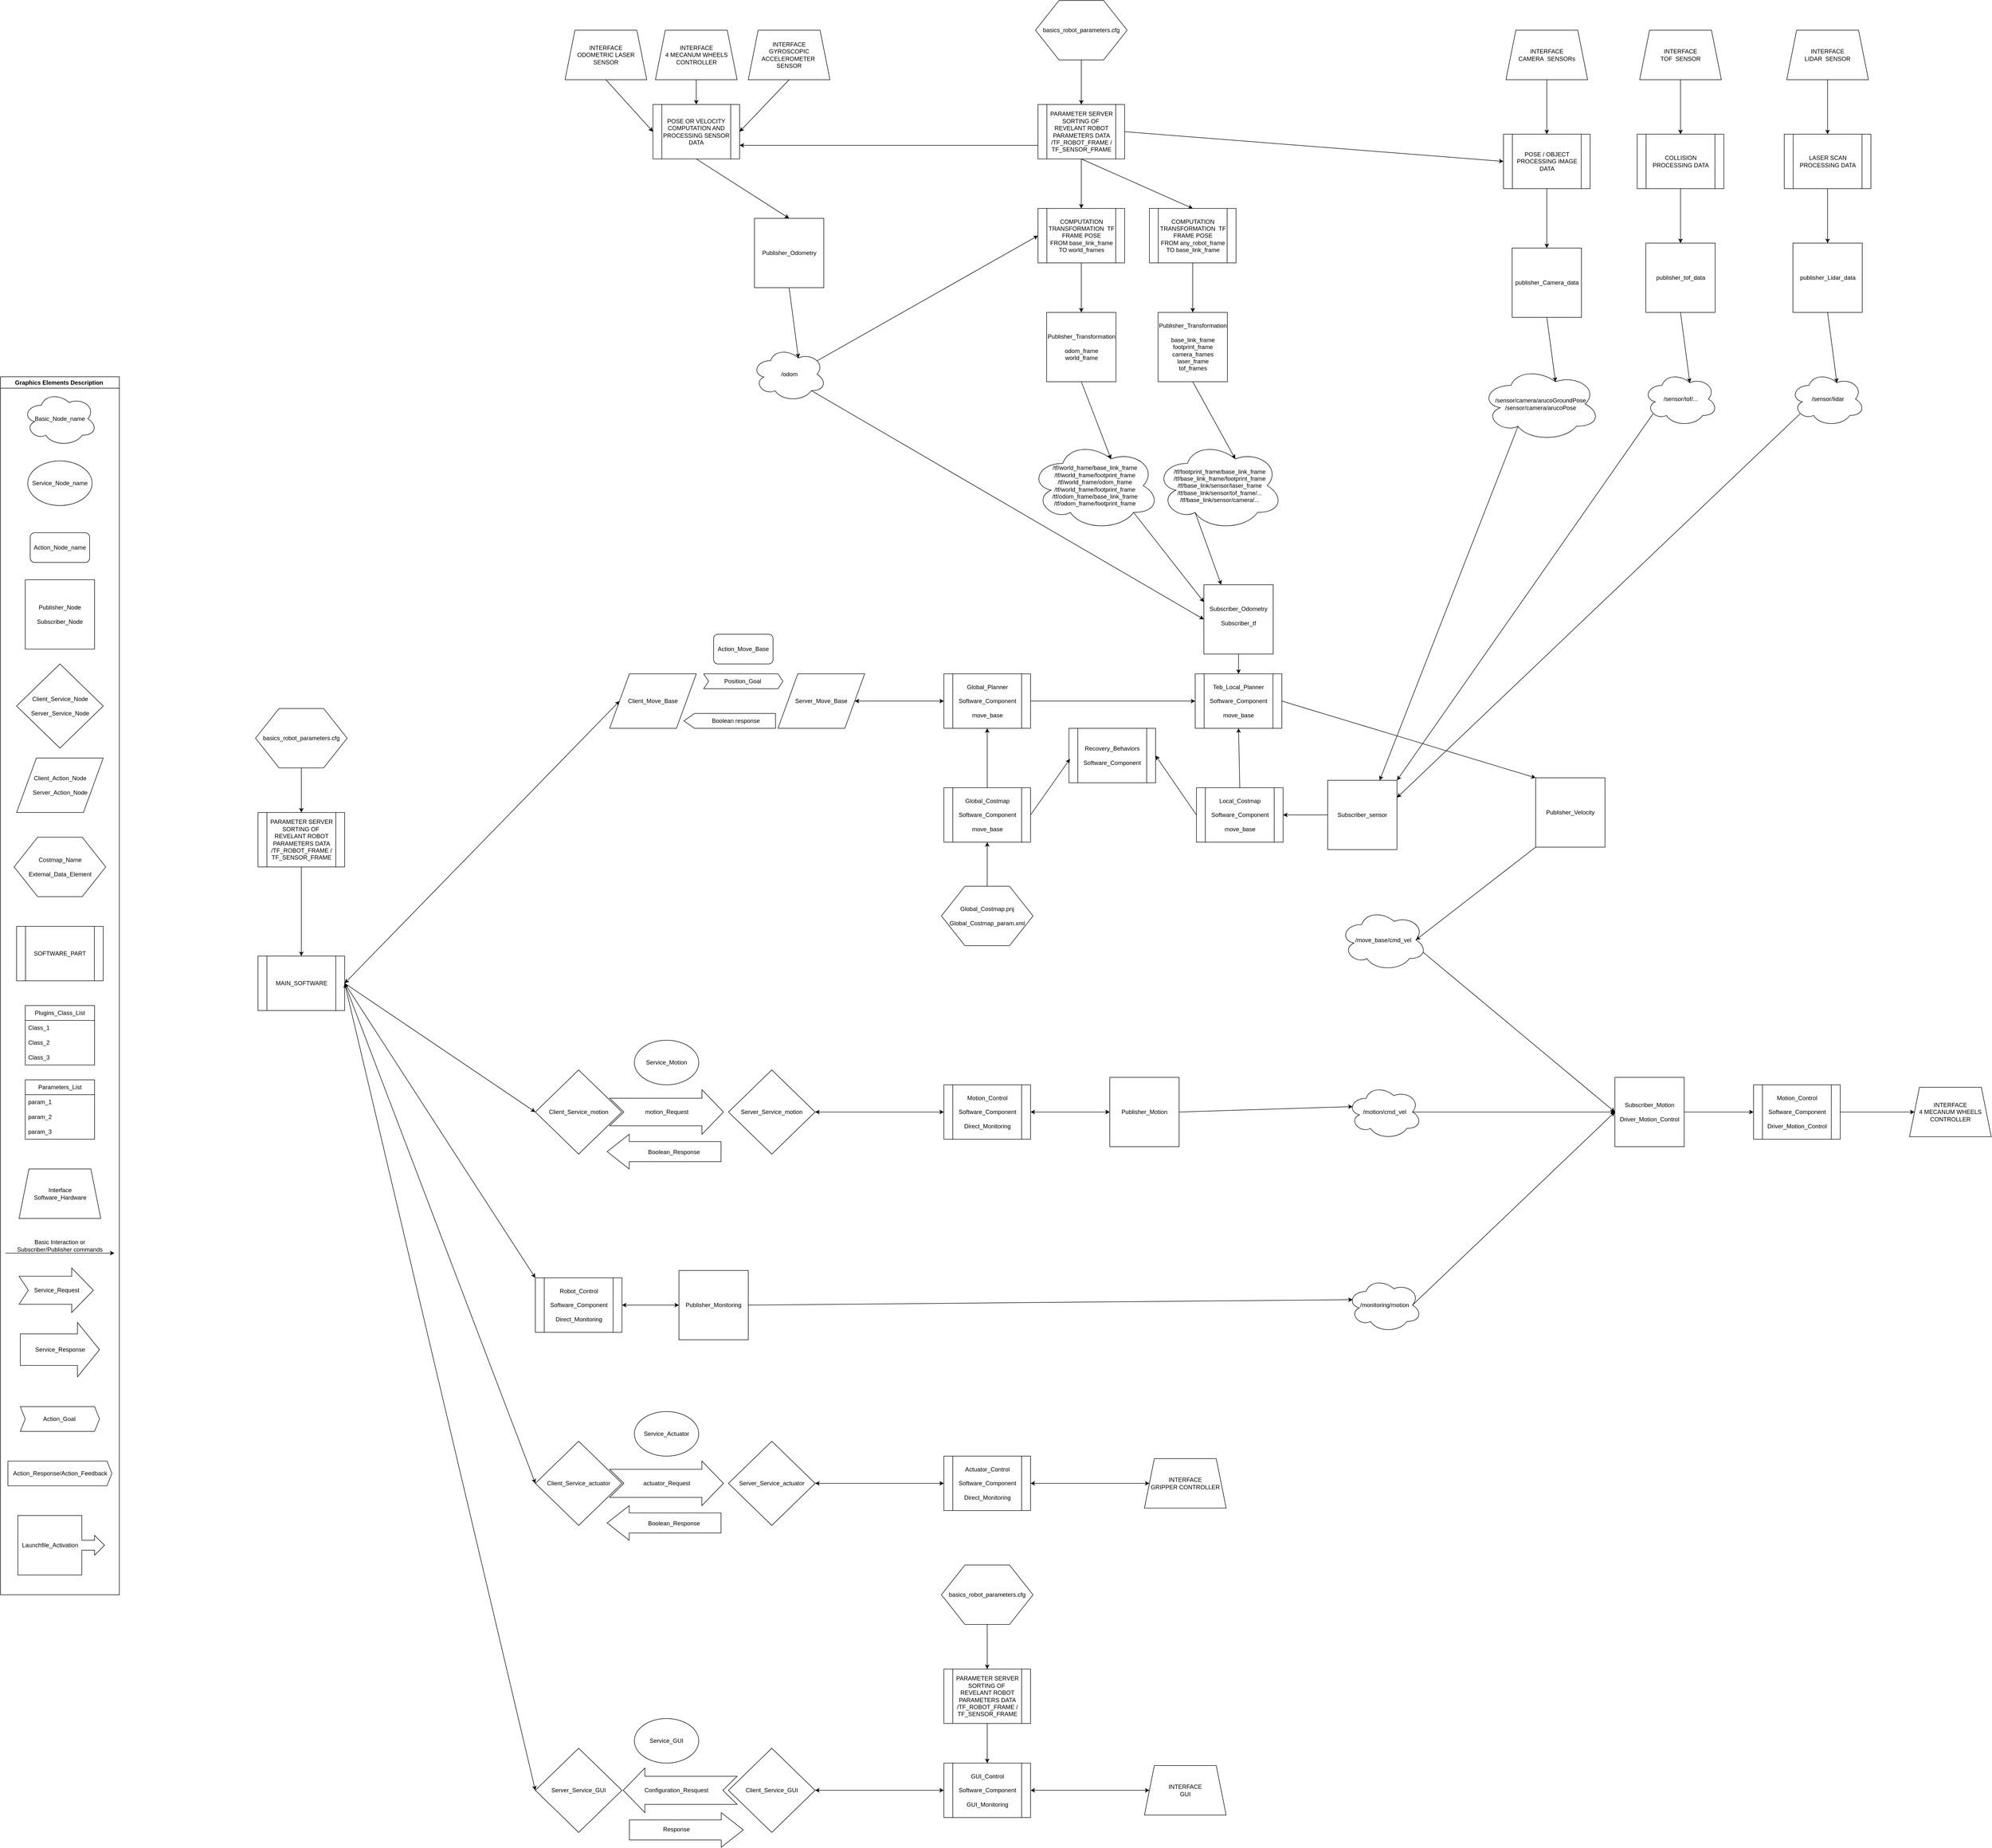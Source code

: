 <mxfile version="25.0.1">
  <diagram name="Page-1" id="0Wn39K2W7D7hkB4LfAyV">
    <mxGraphModel dx="-1490" dy="2539" grid="1" gridSize="10" guides="1" tooltips="1" connect="1" arrows="1" fold="1" page="1" pageScale="1" pageWidth="827" pageHeight="1169" math="0" shadow="0">
      <root>
        <mxCell id="0" />
        <mxCell id="1" parent="0" />
        <mxCell id="cg-evPHRQqjPG4EOtniu-260" value="Graphics Elements Description&amp;nbsp;" style="swimlane;whiteSpace=wrap;html=1;" vertex="1" parent="1">
          <mxGeometry x="4250" y="140" width="240" height="2460" as="geometry" />
        </mxCell>
        <mxCell id="cg-evPHRQqjPG4EOtniu-261" value="Basic_Node_name" style="ellipse;shape=cloud;whiteSpace=wrap;html=1;" vertex="1" parent="cg-evPHRQqjPG4EOtniu-260">
          <mxGeometry x="45" y="30" width="150" height="110" as="geometry" />
        </mxCell>
        <mxCell id="cg-evPHRQqjPG4EOtniu-262" value="Service_Node_name" style="ellipse;whiteSpace=wrap;html=1;" vertex="1" parent="cg-evPHRQqjPG4EOtniu-260">
          <mxGeometry x="55" y="170" width="130" height="90" as="geometry" />
        </mxCell>
        <mxCell id="cg-evPHRQqjPG4EOtniu-263" value="Action_Node_name" style="rounded=1;whiteSpace=wrap;html=1;" vertex="1" parent="cg-evPHRQqjPG4EOtniu-260">
          <mxGeometry x="60" y="315" width="120" height="60" as="geometry" />
        </mxCell>
        <mxCell id="cg-evPHRQqjPG4EOtniu-264" value="Client_Service_Node&lt;br&gt;&lt;br&gt;Server_Service_Node" style="rhombus;whiteSpace=wrap;html=1;" vertex="1" parent="cg-evPHRQqjPG4EOtniu-260">
          <mxGeometry x="32.5" y="580" width="175" height="170" as="geometry" />
        </mxCell>
        <mxCell id="cg-evPHRQqjPG4EOtniu-265" value="Client_Action_Node&lt;br&gt;&lt;br&gt;Server_Action_Node" style="shape=parallelogram;perimeter=parallelogramPerimeter;whiteSpace=wrap;html=1;fixedSize=1;size=40;" vertex="1" parent="cg-evPHRQqjPG4EOtniu-260">
          <mxGeometry x="32.5" y="770" width="175" height="110" as="geometry" />
        </mxCell>
        <mxCell id="cg-evPHRQqjPG4EOtniu-266" value="Costmap_Name&lt;br&gt;&lt;br&gt;External_Data_Element" style="shape=hexagon;perimeter=hexagonPerimeter2;whiteSpace=wrap;html=1;fixedSize=1;size=47.5;" vertex="1" parent="cg-evPHRQqjPG4EOtniu-260">
          <mxGeometry x="27.5" y="930" width="185" height="120" as="geometry" />
        </mxCell>
        <mxCell id="cg-evPHRQqjPG4EOtniu-267" value="Plugins_Class_List" style="swimlane;fontStyle=0;childLayout=stackLayout;horizontal=1;startSize=30;horizontalStack=0;resizeParent=1;resizeParentMax=0;resizeLast=0;collapsible=1;marginBottom=0;whiteSpace=wrap;html=1;" vertex="1" parent="cg-evPHRQqjPG4EOtniu-260">
          <mxGeometry x="50" y="1270" width="140" height="120" as="geometry">
            <mxRectangle x="50" y="1270" width="140" height="30" as="alternateBounds" />
          </mxGeometry>
        </mxCell>
        <mxCell id="cg-evPHRQqjPG4EOtniu-268" value="Class_1" style="text;strokeColor=none;fillColor=none;align=left;verticalAlign=middle;spacingLeft=4;spacingRight=4;overflow=hidden;points=[[0,0.5],[1,0.5]];portConstraint=eastwest;rotatable=0;whiteSpace=wrap;html=1;" vertex="1" parent="cg-evPHRQqjPG4EOtniu-267">
          <mxGeometry y="30" width="140" height="30" as="geometry" />
        </mxCell>
        <mxCell id="cg-evPHRQqjPG4EOtniu-269" value="Class_2" style="text;strokeColor=none;fillColor=none;align=left;verticalAlign=middle;spacingLeft=4;spacingRight=4;overflow=hidden;points=[[0,0.5],[1,0.5]];portConstraint=eastwest;rotatable=0;whiteSpace=wrap;html=1;" vertex="1" parent="cg-evPHRQqjPG4EOtniu-267">
          <mxGeometry y="60" width="140" height="30" as="geometry" />
        </mxCell>
        <mxCell id="cg-evPHRQqjPG4EOtniu-270" value="Class_3" style="text;strokeColor=none;fillColor=none;align=left;verticalAlign=middle;spacingLeft=4;spacingRight=4;overflow=hidden;points=[[0,0.5],[1,0.5]];portConstraint=eastwest;rotatable=0;whiteSpace=wrap;html=1;" vertex="1" parent="cg-evPHRQqjPG4EOtniu-267">
          <mxGeometry y="90" width="140" height="30" as="geometry" />
        </mxCell>
        <mxCell id="cg-evPHRQqjPG4EOtniu-271" value="Parameters_List" style="swimlane;fontStyle=0;childLayout=stackLayout;horizontal=1;startSize=30;horizontalStack=0;resizeParent=1;resizeParentMax=0;resizeLast=0;collapsible=1;marginBottom=0;whiteSpace=wrap;html=1;" vertex="1" parent="cg-evPHRQqjPG4EOtniu-260">
          <mxGeometry x="50" y="1420" width="140" height="120" as="geometry" />
        </mxCell>
        <mxCell id="cg-evPHRQqjPG4EOtniu-272" value="param_1" style="text;strokeColor=none;fillColor=none;align=left;verticalAlign=middle;spacingLeft=4;spacingRight=4;overflow=hidden;points=[[0,0.5],[1,0.5]];portConstraint=eastwest;rotatable=0;whiteSpace=wrap;html=1;" vertex="1" parent="cg-evPHRQqjPG4EOtniu-271">
          <mxGeometry y="30" width="140" height="30" as="geometry" />
        </mxCell>
        <mxCell id="cg-evPHRQqjPG4EOtniu-273" value="param_2" style="text;strokeColor=none;fillColor=none;align=left;verticalAlign=middle;spacingLeft=4;spacingRight=4;overflow=hidden;points=[[0,0.5],[1,0.5]];portConstraint=eastwest;rotatable=0;whiteSpace=wrap;html=1;" vertex="1" parent="cg-evPHRQqjPG4EOtniu-271">
          <mxGeometry y="60" width="140" height="30" as="geometry" />
        </mxCell>
        <mxCell id="cg-evPHRQqjPG4EOtniu-274" value="param_3" style="text;strokeColor=none;fillColor=none;align=left;verticalAlign=middle;spacingLeft=4;spacingRight=4;overflow=hidden;points=[[0,0.5],[1,0.5]];portConstraint=eastwest;rotatable=0;whiteSpace=wrap;html=1;" vertex="1" parent="cg-evPHRQqjPG4EOtniu-271">
          <mxGeometry y="90" width="140" height="30" as="geometry" />
        </mxCell>
        <mxCell id="cg-evPHRQqjPG4EOtniu-275" value="Interface&lt;br&gt;Software_Hardware" style="shape=trapezoid;perimeter=trapezoidPerimeter;whiteSpace=wrap;html=1;fixedSize=1;" vertex="1" parent="cg-evPHRQqjPG4EOtniu-260">
          <mxGeometry x="37.5" y="1600" width="165" height="100" as="geometry" />
        </mxCell>
        <mxCell id="cg-evPHRQqjPG4EOtniu-276" value="Publisher_Node&lt;br&gt;&lt;br&gt;Subscriber_Node" style="whiteSpace=wrap;html=1;aspect=fixed;" vertex="1" parent="cg-evPHRQqjPG4EOtniu-260">
          <mxGeometry x="50" y="410" width="140" height="140" as="geometry" />
        </mxCell>
        <mxCell id="cg-evPHRQqjPG4EOtniu-277" value="SOFTWARE_PART" style="shape=process;whiteSpace=wrap;html=1;backgroundOutline=1;size=0.1;" vertex="1" parent="cg-evPHRQqjPG4EOtniu-260">
          <mxGeometry x="32.5" y="1110" width="175" height="110" as="geometry" />
        </mxCell>
        <mxCell id="cg-evPHRQqjPG4EOtniu-278" value="Action_Goal&amp;nbsp;" style="html=1;shadow=0;dashed=0;align=center;verticalAlign=middle;shape=mxgraph.arrows2.arrow;dy=0;dx=10;notch=10;" vertex="1" parent="cg-evPHRQqjPG4EOtniu-260">
          <mxGeometry x="40" y="2080" width="160" height="50" as="geometry" />
        </mxCell>
        <mxCell id="cg-evPHRQqjPG4EOtniu-279" value="" style="endArrow=classic;html=1;rounded=0;" edge="1" parent="cg-evPHRQqjPG4EOtniu-260">
          <mxGeometry width="50" height="50" relative="1" as="geometry">
            <mxPoint x="10" y="1770" as="sourcePoint" />
            <mxPoint x="230" y="1770" as="targetPoint" />
          </mxGeometry>
        </mxCell>
        <mxCell id="cg-evPHRQqjPG4EOtniu-280" value="Basic Interaction or&lt;br&gt;Subscriber/Publisher commands" style="text;html=1;align=center;verticalAlign=middle;whiteSpace=wrap;rounded=0;" vertex="1" parent="cg-evPHRQqjPG4EOtniu-260">
          <mxGeometry x="20" y="1740" width="200" height="30" as="geometry" />
        </mxCell>
        <mxCell id="cg-evPHRQqjPG4EOtniu-281" value="Service_Request" style="html=1;shadow=0;dashed=0;align=center;verticalAlign=middle;shape=mxgraph.arrows2.arrow;dy=0.37;dx=43.7;notch=18.7;" vertex="1" parent="cg-evPHRQqjPG4EOtniu-260">
          <mxGeometry x="37.5" y="1800" width="150" height="90" as="geometry" />
        </mxCell>
        <mxCell id="cg-evPHRQqjPG4EOtniu-282" value="Service_Response" style="html=1;shadow=0;dashed=0;align=center;verticalAlign=middle;shape=mxgraph.arrows2.arrow;dy=0.42;dx=44.6;notch=0;" vertex="1" parent="cg-evPHRQqjPG4EOtniu-260">
          <mxGeometry x="40" y="1910" width="160" height="110" as="geometry" />
        </mxCell>
        <mxCell id="cg-evPHRQqjPG4EOtniu-283" value="Action_Response/Action_Feedback" style="html=1;shadow=0;dashed=0;align=center;verticalAlign=middle;shape=mxgraph.arrows2.arrow;dy=0;dx=10;notch=0;" vertex="1" parent="cg-evPHRQqjPG4EOtniu-260">
          <mxGeometry x="15" y="2190" width="210" height="50" as="geometry" />
        </mxCell>
        <mxCell id="cg-evPHRQqjPG4EOtniu-284" value="Launchfile_Activation&amp;nbsp; &amp;nbsp; &amp;nbsp; &amp;nbsp; &amp;nbsp; &amp;nbsp; &amp;nbsp;&amp;nbsp;" style="html=1;shadow=0;dashed=0;align=center;verticalAlign=middle;shape=mxgraph.arrows2.calloutArrow;dy=10;dx=20;notch=129.2;arrowHead=10;" vertex="1" parent="cg-evPHRQqjPG4EOtniu-260">
          <mxGeometry x="35" y="2300" width="175" height="120" as="geometry" />
        </mxCell>
        <mxCell id="cg-evPHRQqjPG4EOtniu-285" value="/sensor/camera/arucoGroundPose&lt;br&gt;/sensor/camera/arucoPose" style="ellipse;shape=cloud;whiteSpace=wrap;html=1;" vertex="1" parent="1">
          <mxGeometry x="7240" y="120" width="240" height="150" as="geometry" />
        </mxCell>
        <mxCell id="cg-evPHRQqjPG4EOtniu-286" value="INTERFACE&lt;br&gt;4 MECANUM WHEELS CONTROLLER" style="shape=trapezoid;perimeter=trapezoidPerimeter;whiteSpace=wrap;html=1;fixedSize=1;" vertex="1" parent="1">
          <mxGeometry x="5572.5" y="-560" width="165" height="100" as="geometry" />
        </mxCell>
        <mxCell id="cg-evPHRQqjPG4EOtniu-287" value="POSE OR VELOCITY COMPUTATION AND PROCESSING SENSOR DATA" style="shape=process;whiteSpace=wrap;html=1;backgroundOutline=1;size=0.1;" vertex="1" parent="1">
          <mxGeometry x="5567.5" y="-410" width="175" height="110" as="geometry" />
        </mxCell>
        <mxCell id="cg-evPHRQqjPG4EOtniu-288" value="publisher_Camera_data" style="whiteSpace=wrap;html=1;aspect=fixed;" vertex="1" parent="1">
          <mxGeometry x="7302.5" y="-120" width="140" height="140" as="geometry" />
        </mxCell>
        <mxCell id="cg-evPHRQqjPG4EOtniu-289" value="INTERFACE&lt;br&gt;ODOMETRIC LASER SENSOR" style="shape=trapezoid;perimeter=trapezoidPerimeter;whiteSpace=wrap;html=1;fixedSize=1;" vertex="1" parent="1">
          <mxGeometry x="5390" y="-560" width="165" height="100" as="geometry" />
        </mxCell>
        <mxCell id="cg-evPHRQqjPG4EOtniu-290" value="INTERFACE&lt;br&gt;GYROSCOPIC ACCELEROMETER&amp;nbsp; SENSOR" style="shape=trapezoid;perimeter=trapezoidPerimeter;whiteSpace=wrap;html=1;fixedSize=1;" vertex="1" parent="1">
          <mxGeometry x="5760" y="-560" width="165" height="100" as="geometry" />
        </mxCell>
        <mxCell id="cg-evPHRQqjPG4EOtniu-291" value="" style="endArrow=classic;html=1;rounded=0;entryX=0;entryY=0.5;entryDx=0;entryDy=0;exitX=0.5;exitY=1;exitDx=0;exitDy=0;" edge="1" parent="1" source="cg-evPHRQqjPG4EOtniu-289" target="cg-evPHRQqjPG4EOtniu-287">
          <mxGeometry width="50" height="50" relative="1" as="geometry">
            <mxPoint x="5430" y="-300" as="sourcePoint" />
            <mxPoint x="5480" y="-350" as="targetPoint" />
          </mxGeometry>
        </mxCell>
        <mxCell id="cg-evPHRQqjPG4EOtniu-292" value="" style="endArrow=classic;html=1;rounded=0;exitX=0.5;exitY=1;exitDx=0;exitDy=0;entryX=1;entryY=0.5;entryDx=0;entryDy=0;" edge="1" parent="1" source="cg-evPHRQqjPG4EOtniu-290" target="cg-evPHRQqjPG4EOtniu-287">
          <mxGeometry width="50" height="50" relative="1" as="geometry">
            <mxPoint x="5430" y="-300" as="sourcePoint" />
            <mxPoint x="5480" y="-350" as="targetPoint" />
          </mxGeometry>
        </mxCell>
        <mxCell id="cg-evPHRQqjPG4EOtniu-293" value="" style="endArrow=classic;html=1;rounded=0;entryX=0.5;entryY=0;entryDx=0;entryDy=0;exitX=0.5;exitY=1;exitDx=0;exitDy=0;" edge="1" parent="1" source="cg-evPHRQqjPG4EOtniu-286" target="cg-evPHRQqjPG4EOtniu-287">
          <mxGeometry width="50" height="50" relative="1" as="geometry">
            <mxPoint x="5430" y="-300" as="sourcePoint" />
            <mxPoint x="5480" y="-350" as="targetPoint" />
          </mxGeometry>
        </mxCell>
        <mxCell id="cg-evPHRQqjPG4EOtniu-294" value="Publisher_Odometry" style="whiteSpace=wrap;html=1;aspect=fixed;" vertex="1" parent="1">
          <mxGeometry x="5772.5" y="-180" width="140" height="140" as="geometry" />
        </mxCell>
        <mxCell id="cg-evPHRQqjPG4EOtniu-295" value="/odom" style="ellipse;shape=cloud;whiteSpace=wrap;html=1;" vertex="1" parent="1">
          <mxGeometry x="5767.5" y="80" width="150" height="110" as="geometry" />
        </mxCell>
        <mxCell id="cg-evPHRQqjPG4EOtniu-296" value="" style="endArrow=classic;html=1;rounded=0;entryX=0.5;entryY=0;entryDx=0;entryDy=0;exitX=0.5;exitY=1;exitDx=0;exitDy=0;" edge="1" parent="1" source="cg-evPHRQqjPG4EOtniu-287" target="cg-evPHRQqjPG4EOtniu-294">
          <mxGeometry width="50" height="50" relative="1" as="geometry">
            <mxPoint x="5750" y="-190" as="sourcePoint" />
            <mxPoint x="5800" y="-240" as="targetPoint" />
          </mxGeometry>
        </mxCell>
        <mxCell id="cg-evPHRQqjPG4EOtniu-297" value="" style="endArrow=classic;html=1;rounded=0;entryX=0.625;entryY=0.2;entryDx=0;entryDy=0;entryPerimeter=0;exitX=0.5;exitY=1;exitDx=0;exitDy=0;" edge="1" parent="1" source="cg-evPHRQqjPG4EOtniu-294" target="cg-evPHRQqjPG4EOtniu-295">
          <mxGeometry width="50" height="50" relative="1" as="geometry">
            <mxPoint x="5720" y="-30" as="sourcePoint" />
            <mxPoint x="5770" y="-80" as="targetPoint" />
          </mxGeometry>
        </mxCell>
        <mxCell id="cg-evPHRQqjPG4EOtniu-298" value="" style="endArrow=classic;html=1;rounded=0;entryX=0.625;entryY=0.2;entryDx=0;entryDy=0;entryPerimeter=0;exitX=0.5;exitY=1;exitDx=0;exitDy=0;" edge="1" parent="1" source="cg-evPHRQqjPG4EOtniu-288" target="cg-evPHRQqjPG4EOtniu-285">
          <mxGeometry width="50" height="50" relative="1" as="geometry">
            <mxPoint x="7620" y="30" as="sourcePoint" />
            <mxPoint x="7670" y="-20" as="targetPoint" />
          </mxGeometry>
        </mxCell>
        <mxCell id="cg-evPHRQqjPG4EOtniu-299" value="Publisher_Transformation &lt;br&gt;&lt;br&gt;odom_frame&lt;br&gt;world_frame" style="whiteSpace=wrap;html=1;aspect=fixed;" vertex="1" parent="1">
          <mxGeometry x="6362.5" y="10" width="140" height="140" as="geometry" />
        </mxCell>
        <mxCell id="cg-evPHRQqjPG4EOtniu-300" value="" style="endArrow=classic;html=1;rounded=0;entryX=0.625;entryY=0.2;entryDx=0;entryDy=0;entryPerimeter=0;exitX=0.5;exitY=1;exitDx=0;exitDy=0;" edge="1" parent="1" source="cg-evPHRQqjPG4EOtniu-299" target="cg-evPHRQqjPG4EOtniu-301">
          <mxGeometry width="50" height="50" relative="1" as="geometry">
            <mxPoint x="6310" y="160" as="sourcePoint" />
            <mxPoint x="6360" y="110" as="targetPoint" />
          </mxGeometry>
        </mxCell>
        <mxCell id="cg-evPHRQqjPG4EOtniu-301" value="/tf/world_frame/base_link_frame&lt;br&gt;/tf/world_frame/footprint_frame&lt;div&gt;/tf/world_frame/odom_frame&lt;br&gt;/tf/world_frame/footprint_frame&lt;br&gt;/tf/odom_frame/base_link_frame&lt;br&gt;/tf/odom_frame/footprint_frame&lt;/div&gt;" style="ellipse;shape=cloud;whiteSpace=wrap;html=1;" vertex="1" parent="1">
          <mxGeometry x="6330" y="270" width="260" height="180" as="geometry" />
        </mxCell>
        <mxCell id="cg-evPHRQqjPG4EOtniu-302" value="basics_robot_parameters.cfg" style="shape=hexagon;perimeter=hexagonPerimeter2;whiteSpace=wrap;html=1;fixedSize=1;size=47.5;" vertex="1" parent="1">
          <mxGeometry x="6340" y="-620" width="185" height="120" as="geometry" />
        </mxCell>
        <mxCell id="cg-evPHRQqjPG4EOtniu-303" value="PARAMETER SERVER&lt;br&gt;SORTING OF&amp;nbsp; REVELANT ROBOT PARAMETERS DATA /TF_ROBOT_FRAME / TF_SENSOR_FRAME" style="shape=process;whiteSpace=wrap;html=1;backgroundOutline=1;size=0.1;" vertex="1" parent="1">
          <mxGeometry x="6345" y="-410" width="175" height="110" as="geometry" />
        </mxCell>
        <mxCell id="cg-evPHRQqjPG4EOtniu-304" value="" style="endArrow=classic;html=1;rounded=0;entryX=0.5;entryY=0;entryDx=0;entryDy=0;exitX=0.5;exitY=1;exitDx=0;exitDy=0;" edge="1" parent="1" source="cg-evPHRQqjPG4EOtniu-302" target="cg-evPHRQqjPG4EOtniu-303">
          <mxGeometry width="50" height="50" relative="1" as="geometry">
            <mxPoint x="6330" y="-390" as="sourcePoint" />
            <mxPoint x="6380" y="-440" as="targetPoint" />
          </mxGeometry>
        </mxCell>
        <mxCell id="cg-evPHRQqjPG4EOtniu-305" value="" style="endArrow=classic;html=1;rounded=0;entryX=1;entryY=0.75;entryDx=0;entryDy=0;exitX=0;exitY=0.75;exitDx=0;exitDy=0;" edge="1" parent="1" source="cg-evPHRQqjPG4EOtniu-303" target="cg-evPHRQqjPG4EOtniu-287">
          <mxGeometry width="50" height="50" relative="1" as="geometry">
            <mxPoint x="5970" y="-260" as="sourcePoint" />
            <mxPoint x="6020" y="-310" as="targetPoint" />
          </mxGeometry>
        </mxCell>
        <mxCell id="cg-evPHRQqjPG4EOtniu-306" value="COMPUTATION TRANSFORMATION&amp;nbsp; TF FRAME POSE&lt;br&gt;FROM base_link_frame TO world_frames" style="shape=process;whiteSpace=wrap;html=1;backgroundOutline=1;size=0.1;" vertex="1" parent="1">
          <mxGeometry x="6345" y="-200" width="175" height="110" as="geometry" />
        </mxCell>
        <mxCell id="cg-evPHRQqjPG4EOtniu-307" value="" style="endArrow=classic;html=1;rounded=0;entryX=0.5;entryY=0;entryDx=0;entryDy=0;exitX=0.5;exitY=1;exitDx=0;exitDy=0;" edge="1" parent="1" source="cg-evPHRQqjPG4EOtniu-303" target="cg-evPHRQqjPG4EOtniu-306">
          <mxGeometry width="50" height="50" relative="1" as="geometry">
            <mxPoint x="6260" y="-20" as="sourcePoint" />
            <mxPoint x="6310" y="-70" as="targetPoint" />
          </mxGeometry>
        </mxCell>
        <mxCell id="cg-evPHRQqjPG4EOtniu-308" value="" style="endArrow=classic;html=1;rounded=0;entryX=0.5;entryY=0;entryDx=0;entryDy=0;exitX=0.5;exitY=1;exitDx=0;exitDy=0;" edge="1" parent="1" source="cg-evPHRQqjPG4EOtniu-306" target="cg-evPHRQqjPG4EOtniu-299">
          <mxGeometry width="50" height="50" relative="1" as="geometry">
            <mxPoint x="6360" y="20" as="sourcePoint" />
            <mxPoint x="6410" y="-30" as="targetPoint" />
          </mxGeometry>
        </mxCell>
        <mxCell id="cg-evPHRQqjPG4EOtniu-309" value="Publisher_Transformation &lt;br&gt;&lt;br&gt;base_link_frame&lt;br&gt;footprint_frame&lt;br&gt;camera_frames&lt;br&gt;laser_frame&lt;br&gt;tof_frames" style="whiteSpace=wrap;html=1;aspect=fixed;" vertex="1" parent="1">
          <mxGeometry x="6587.5" y="10" width="140" height="140" as="geometry" />
        </mxCell>
        <mxCell id="cg-evPHRQqjPG4EOtniu-310" value="" style="endArrow=classic;html=1;rounded=0;entryX=0.625;entryY=0.2;entryDx=0;entryDy=0;entryPerimeter=0;exitX=0.5;exitY=1;exitDx=0;exitDy=0;" edge="1" parent="1" source="cg-evPHRQqjPG4EOtniu-309" target="cg-evPHRQqjPG4EOtniu-311">
          <mxGeometry width="50" height="50" relative="1" as="geometry">
            <mxPoint x="6535" y="160" as="sourcePoint" />
            <mxPoint x="6585" y="110" as="targetPoint" />
          </mxGeometry>
        </mxCell>
        <mxCell id="cg-evPHRQqjPG4EOtniu-311" value="/tf/footprint_frame/base_link_frame&lt;br&gt;/tf/base_link_frame/footprint_frame&lt;br&gt;/tf/base_link/sensor/laser_frame&lt;br&gt;/tf/base_link/sensor/tof_frame/...&lt;br&gt;/tf/base_link/sensor/camera/..." style="ellipse;shape=cloud;whiteSpace=wrap;html=1;" vertex="1" parent="1">
          <mxGeometry x="6582.5" y="270" width="257.5" height="180" as="geometry" />
        </mxCell>
        <mxCell id="cg-evPHRQqjPG4EOtniu-312" value="COMPUTATION TRANSFORMATION&amp;nbsp; TF FRAME POSE&lt;br&gt;FROM any_robot_frame TO base_link_frame" style="shape=process;whiteSpace=wrap;html=1;backgroundOutline=1;size=0.1;" vertex="1" parent="1">
          <mxGeometry x="6570" y="-200" width="175" height="110" as="geometry" />
        </mxCell>
        <mxCell id="cg-evPHRQqjPG4EOtniu-313" value="" style="endArrow=classic;html=1;rounded=0;entryX=0.5;entryY=0;entryDx=0;entryDy=0;exitX=0.5;exitY=1;exitDx=0;exitDy=0;" edge="1" parent="1" source="cg-evPHRQqjPG4EOtniu-312" target="cg-evPHRQqjPG4EOtniu-309">
          <mxGeometry width="50" height="50" relative="1" as="geometry">
            <mxPoint x="6585" y="20" as="sourcePoint" />
            <mxPoint x="6635" y="-30" as="targetPoint" />
          </mxGeometry>
        </mxCell>
        <mxCell id="cg-evPHRQqjPG4EOtniu-314" value="" style="endArrow=classic;html=1;rounded=0;entryX=0.5;entryY=0;entryDx=0;entryDy=0;exitX=0.5;exitY=1;exitDx=0;exitDy=0;" edge="1" parent="1" source="cg-evPHRQqjPG4EOtniu-303" target="cg-evPHRQqjPG4EOtniu-312">
          <mxGeometry width="50" height="50" relative="1" as="geometry">
            <mxPoint x="6190" y="60" as="sourcePoint" />
            <mxPoint x="6240" y="10" as="targetPoint" />
          </mxGeometry>
        </mxCell>
        <mxCell id="cg-evPHRQqjPG4EOtniu-315" value="" style="endArrow=classic;html=1;rounded=0;entryX=0;entryY=0.5;entryDx=0;entryDy=0;exitX=0.88;exitY=0.25;exitDx=0;exitDy=0;exitPerimeter=0;" edge="1" parent="1" source="cg-evPHRQqjPG4EOtniu-295" target="cg-evPHRQqjPG4EOtniu-306">
          <mxGeometry width="50" height="50" relative="1" as="geometry">
            <mxPoint x="6190" y="60" as="sourcePoint" />
            <mxPoint x="6240" y="10" as="targetPoint" />
          </mxGeometry>
        </mxCell>
        <mxCell id="cg-evPHRQqjPG4EOtniu-316" value="Client_Move_Base" style="shape=parallelogram;perimeter=parallelogramPerimeter;whiteSpace=wrap;html=1;fixedSize=1;size=40;" vertex="1" parent="1">
          <mxGeometry x="5480" y="740" width="175" height="110" as="geometry" />
        </mxCell>
        <mxCell id="cg-evPHRQqjPG4EOtniu-317" value="MAIN_SOFTWARE" style="shape=process;whiteSpace=wrap;html=1;backgroundOutline=1;size=0.1;" vertex="1" parent="1">
          <mxGeometry x="4770" y="1310" width="175" height="110" as="geometry" />
        </mxCell>
        <mxCell id="cg-evPHRQqjPG4EOtniu-318" value="Client_Service_motion" style="rhombus;whiteSpace=wrap;html=1;" vertex="1" parent="1">
          <mxGeometry x="5330" y="1540" width="175" height="170" as="geometry" />
        </mxCell>
        <mxCell id="cg-evPHRQqjPG4EOtniu-319" value="Server_Move_Base" style="shape=parallelogram;perimeter=parallelogramPerimeter;whiteSpace=wrap;html=1;fixedSize=1;size=40;" vertex="1" parent="1">
          <mxGeometry x="5820" y="740" width="175" height="110" as="geometry" />
        </mxCell>
        <mxCell id="cg-evPHRQqjPG4EOtniu-321" value="" style="endArrow=classic;html=1;rounded=0;entryX=0;entryY=0.5;entryDx=0;entryDy=0;exitX=1;exitY=0.5;exitDx=0;exitDy=0;" edge="1" parent="1" source="cg-evPHRQqjPG4EOtniu-317" target="cg-evPHRQqjPG4EOtniu-318">
          <mxGeometry width="50" height="50" relative="1" as="geometry">
            <mxPoint x="5310" y="870" as="sourcePoint" />
            <mxPoint x="5360" y="820" as="targetPoint" />
          </mxGeometry>
        </mxCell>
        <mxCell id="cg-evPHRQqjPG4EOtniu-322" value="Position_Goal&amp;nbsp;" style="html=1;shadow=0;dashed=0;align=center;verticalAlign=middle;shape=mxgraph.arrows2.arrow;dy=0;dx=10;notch=10;" vertex="1" parent="1">
          <mxGeometry x="5670" y="740" width="160" height="30" as="geometry" />
        </mxCell>
        <mxCell id="cg-evPHRQqjPG4EOtniu-323" value="Global_Planner&lt;br&gt;&lt;br&gt;Software_Component&lt;br&gt;&lt;br&gt;move_base" style="shape=process;whiteSpace=wrap;html=1;backgroundOutline=1;size=0.1;" vertex="1" parent="1">
          <mxGeometry x="6155" y="740" width="175" height="110" as="geometry" />
        </mxCell>
        <mxCell id="cg-evPHRQqjPG4EOtniu-324" value="Teb_Local_Planner&lt;br&gt;&lt;br&gt;Software_Component&lt;br&gt;&lt;br&gt;move_base" style="shape=process;whiteSpace=wrap;html=1;backgroundOutline=1;size=0.1;" vertex="1" parent="1">
          <mxGeometry x="6662.5" y="740" width="175" height="110" as="geometry" />
        </mxCell>
        <mxCell id="cg-evPHRQqjPG4EOtniu-325" value="Global_Costmap&lt;br&gt;&lt;br&gt;Software_Component&lt;br&gt;&lt;br&gt;move_base" style="shape=process;whiteSpace=wrap;html=1;backgroundOutline=1;size=0.1;" vertex="1" parent="1">
          <mxGeometry x="6155" y="970" width="175" height="110" as="geometry" />
        </mxCell>
        <mxCell id="cg-evPHRQqjPG4EOtniu-326" value="Local_Costmap&lt;br&gt;&lt;br&gt;Software_Component&lt;br&gt;&lt;br&gt;move_base" style="shape=process;whiteSpace=wrap;html=1;backgroundOutline=1;size=0.1;" vertex="1" parent="1">
          <mxGeometry x="6665" y="970" width="175" height="110" as="geometry" />
        </mxCell>
        <mxCell id="cg-evPHRQqjPG4EOtniu-327" value="Recovery_Behaviors&lt;br&gt;&lt;br&gt;Software_Component" style="shape=process;whiteSpace=wrap;html=1;backgroundOutline=1;size=0.1;" vertex="1" parent="1">
          <mxGeometry x="6407.5" y="850" width="175" height="110" as="geometry" />
        </mxCell>
        <mxCell id="cg-evPHRQqjPG4EOtniu-329" value="" style="endArrow=classic;html=1;rounded=0;entryX=0.5;entryY=1;entryDx=0;entryDy=0;exitX=0.5;exitY=0;exitDx=0;exitDy=0;" edge="1" parent="1" source="cg-evPHRQqjPG4EOtniu-325" target="cg-evPHRQqjPG4EOtniu-323">
          <mxGeometry width="50" height="50" relative="1" as="geometry">
            <mxPoint x="6380" y="920" as="sourcePoint" />
            <mxPoint x="6430" y="870" as="targetPoint" />
          </mxGeometry>
        </mxCell>
        <mxCell id="cg-evPHRQqjPG4EOtniu-330" value="" style="endArrow=classic;html=1;rounded=0;entryX=0.5;entryY=1;entryDx=0;entryDy=0;exitX=0.5;exitY=0;exitDx=0;exitDy=0;" edge="1" parent="1" source="cg-evPHRQqjPG4EOtniu-326" target="cg-evPHRQqjPG4EOtniu-324">
          <mxGeometry width="50" height="50" relative="1" as="geometry">
            <mxPoint x="6380" y="920" as="sourcePoint" />
            <mxPoint x="6430" y="870" as="targetPoint" />
          </mxGeometry>
        </mxCell>
        <mxCell id="cg-evPHRQqjPG4EOtniu-331" value="" style="endArrow=classic;html=1;rounded=0;entryX=0;entryY=0.5;entryDx=0;entryDy=0;exitX=1;exitY=0.5;exitDx=0;exitDy=0;" edge="1" parent="1" source="cg-evPHRQqjPG4EOtniu-323" target="cg-evPHRQqjPG4EOtniu-324">
          <mxGeometry width="50" height="50" relative="1" as="geometry">
            <mxPoint x="6380" y="920" as="sourcePoint" />
            <mxPoint x="6430" y="870" as="targetPoint" />
          </mxGeometry>
        </mxCell>
        <mxCell id="cg-evPHRQqjPG4EOtniu-332" value="" style="endArrow=classic;html=1;rounded=0;exitX=1;exitY=0.5;exitDx=0;exitDy=0;entryX=0.012;entryY=0.563;entryDx=0;entryDy=0;entryPerimeter=0;" edge="1" parent="1" source="cg-evPHRQqjPG4EOtniu-325" target="cg-evPHRQqjPG4EOtniu-327">
          <mxGeometry width="50" height="50" relative="1" as="geometry">
            <mxPoint x="6380" y="920" as="sourcePoint" />
            <mxPoint x="6430" y="870" as="targetPoint" />
          </mxGeometry>
        </mxCell>
        <mxCell id="cg-evPHRQqjPG4EOtniu-333" value="" style="endArrow=classic;html=1;rounded=0;exitX=0;exitY=0.5;exitDx=0;exitDy=0;entryX=1;entryY=0.5;entryDx=0;entryDy=0;" edge="1" parent="1" source="cg-evPHRQqjPG4EOtniu-326" target="cg-evPHRQqjPG4EOtniu-327">
          <mxGeometry width="50" height="50" relative="1" as="geometry">
            <mxPoint x="6380" y="920" as="sourcePoint" />
            <mxPoint x="6430" y="870" as="targetPoint" />
          </mxGeometry>
        </mxCell>
        <mxCell id="cg-evPHRQqjPG4EOtniu-334" value="Global_Costmap.pnj&lt;br&gt;&lt;br&gt;Global_Costmap_param.xml" style="shape=hexagon;perimeter=hexagonPerimeter2;whiteSpace=wrap;html=1;fixedSize=1;size=47.5;" vertex="1" parent="1">
          <mxGeometry x="6150" y="1169" width="185" height="120" as="geometry" />
        </mxCell>
        <mxCell id="cg-evPHRQqjPG4EOtniu-335" value="" style="endArrow=classic;html=1;rounded=0;entryX=0.5;entryY=1;entryDx=0;entryDy=0;exitX=0.5;exitY=0;exitDx=0;exitDy=0;" edge="1" parent="1" source="cg-evPHRQqjPG4EOtniu-334" target="cg-evPHRQqjPG4EOtniu-325">
          <mxGeometry width="50" height="50" relative="1" as="geometry">
            <mxPoint x="6660" y="1220" as="sourcePoint" />
            <mxPoint x="6710" y="1170" as="targetPoint" />
          </mxGeometry>
        </mxCell>
        <mxCell id="cg-evPHRQqjPG4EOtniu-336" value="INTERFACE&lt;br&gt;CAMERA&amp;nbsp; SENSORs" style="shape=trapezoid;perimeter=trapezoidPerimeter;whiteSpace=wrap;html=1;fixedSize=1;" vertex="1" parent="1">
          <mxGeometry x="7290" y="-560" width="165" height="100" as="geometry" />
        </mxCell>
        <mxCell id="cg-evPHRQqjPG4EOtniu-337" value="INTERFACE&lt;br&gt;TOF&amp;nbsp; SENSOR" style="shape=trapezoid;perimeter=trapezoidPerimeter;whiteSpace=wrap;html=1;fixedSize=1;" vertex="1" parent="1">
          <mxGeometry x="7560" y="-560" width="165" height="100" as="geometry" />
        </mxCell>
        <mxCell id="cg-evPHRQqjPG4EOtniu-338" value="INTERFACE&lt;br&gt;LIDAR&amp;nbsp; SENSOR" style="shape=trapezoid;perimeter=trapezoidPerimeter;whiteSpace=wrap;html=1;fixedSize=1;" vertex="1" parent="1">
          <mxGeometry x="7857" y="-560" width="165" height="100" as="geometry" />
        </mxCell>
        <mxCell id="cg-evPHRQqjPG4EOtniu-339" value="POSE / OBJECT&lt;br&gt;PROCESSING IMAGE DATA" style="shape=process;whiteSpace=wrap;html=1;backgroundOutline=1;size=0.1;" vertex="1" parent="1">
          <mxGeometry x="7285" y="-350" width="175" height="110" as="geometry" />
        </mxCell>
        <mxCell id="cg-evPHRQqjPG4EOtniu-340" value="COLLISION PROCESSING DATA" style="shape=process;whiteSpace=wrap;html=1;backgroundOutline=1;size=0.1;" vertex="1" parent="1">
          <mxGeometry x="7555" y="-350" width="175" height="110" as="geometry" />
        </mxCell>
        <mxCell id="cg-evPHRQqjPG4EOtniu-341" value="LASER SCAN PROCESSING DATA" style="shape=process;whiteSpace=wrap;html=1;backgroundOutline=1;size=0.1;" vertex="1" parent="1">
          <mxGeometry x="7852" y="-350" width="175" height="110" as="geometry" />
        </mxCell>
        <mxCell id="cg-evPHRQqjPG4EOtniu-342" value="" style="endArrow=classic;html=1;rounded=0;exitX=0.5;exitY=1;exitDx=0;exitDy=0;entryX=0.5;entryY=0;entryDx=0;entryDy=0;" edge="1" parent="1" source="cg-evPHRQqjPG4EOtniu-336" target="cg-evPHRQqjPG4EOtniu-339">
          <mxGeometry width="50" height="50" relative="1" as="geometry">
            <mxPoint x="7410" y="-330" as="sourcePoint" />
            <mxPoint x="7460" y="-380" as="targetPoint" />
          </mxGeometry>
        </mxCell>
        <mxCell id="cg-evPHRQqjPG4EOtniu-343" value="" style="endArrow=classic;html=1;rounded=0;entryX=0.5;entryY=0;entryDx=0;entryDy=0;exitX=0.5;exitY=1;exitDx=0;exitDy=0;" edge="1" parent="1" source="cg-evPHRQqjPG4EOtniu-337" target="cg-evPHRQqjPG4EOtniu-340">
          <mxGeometry width="50" height="50" relative="1" as="geometry">
            <mxPoint x="7410" y="-330" as="sourcePoint" />
            <mxPoint x="7460" y="-380" as="targetPoint" />
          </mxGeometry>
        </mxCell>
        <mxCell id="cg-evPHRQqjPG4EOtniu-344" value="" style="endArrow=classic;html=1;rounded=0;entryX=0.5;entryY=0;entryDx=0;entryDy=0;exitX=0.5;exitY=1;exitDx=0;exitDy=0;" edge="1" parent="1" source="cg-evPHRQqjPG4EOtniu-338" target="cg-evPHRQqjPG4EOtniu-341">
          <mxGeometry width="50" height="50" relative="1" as="geometry">
            <mxPoint x="7410" y="-330" as="sourcePoint" />
            <mxPoint x="7460" y="-380" as="targetPoint" />
          </mxGeometry>
        </mxCell>
        <mxCell id="cg-evPHRQqjPG4EOtniu-345" value="" style="endArrow=classic;html=1;rounded=0;entryX=0.625;entryY=0.2;entryDx=0;entryDy=0;entryPerimeter=0;exitX=0.5;exitY=1;exitDx=0;exitDy=0;" edge="1" parent="1" source="cg-evPHRQqjPG4EOtniu-347" target="cg-evPHRQqjPG4EOtniu-346">
          <mxGeometry width="50" height="50" relative="1" as="geometry">
            <mxPoint x="7890" y="20" as="sourcePoint" />
            <mxPoint x="7940" y="-30" as="targetPoint" />
          </mxGeometry>
        </mxCell>
        <mxCell id="cg-evPHRQqjPG4EOtniu-346" value="/sensor/tof/..." style="ellipse;shape=cloud;whiteSpace=wrap;html=1;" vertex="1" parent="1">
          <mxGeometry x="7567.5" y="130" width="150" height="110" as="geometry" />
        </mxCell>
        <mxCell id="cg-evPHRQqjPG4EOtniu-347" value="publisher_tof_data" style="whiteSpace=wrap;html=1;aspect=fixed;" vertex="1" parent="1">
          <mxGeometry x="7572.5" y="-130" width="140" height="140" as="geometry" />
        </mxCell>
        <mxCell id="cg-evPHRQqjPG4EOtniu-348" value="" style="endArrow=classic;html=1;rounded=0;entryX=0.625;entryY=0.2;entryDx=0;entryDy=0;entryPerimeter=0;exitX=0.5;exitY=1;exitDx=0;exitDy=0;" edge="1" parent="1" source="cg-evPHRQqjPG4EOtniu-350" target="cg-evPHRQqjPG4EOtniu-349">
          <mxGeometry width="50" height="50" relative="1" as="geometry">
            <mxPoint x="8187" y="20" as="sourcePoint" />
            <mxPoint x="8237" y="-30" as="targetPoint" />
          </mxGeometry>
        </mxCell>
        <mxCell id="cg-evPHRQqjPG4EOtniu-349" value="/sensor/lidar" style="ellipse;shape=cloud;whiteSpace=wrap;html=1;" vertex="1" parent="1">
          <mxGeometry x="7864.5" y="130" width="150" height="110" as="geometry" />
        </mxCell>
        <mxCell id="cg-evPHRQqjPG4EOtniu-350" value="publisher_Lidar_data" style="whiteSpace=wrap;html=1;aspect=fixed;" vertex="1" parent="1">
          <mxGeometry x="7869.5" y="-130" width="140" height="140" as="geometry" />
        </mxCell>
        <mxCell id="cg-evPHRQqjPG4EOtniu-351" value="" style="endArrow=classic;html=1;rounded=0;entryX=0.5;entryY=0;entryDx=0;entryDy=0;exitX=0.5;exitY=1;exitDx=0;exitDy=0;" edge="1" parent="1" source="cg-evPHRQqjPG4EOtniu-339" target="cg-evPHRQqjPG4EOtniu-288">
          <mxGeometry width="50" height="50" relative="1" as="geometry">
            <mxPoint x="7420" y="-140" as="sourcePoint" />
            <mxPoint x="7470" y="-190" as="targetPoint" />
          </mxGeometry>
        </mxCell>
        <mxCell id="cg-evPHRQqjPG4EOtniu-352" value="" style="endArrow=classic;html=1;rounded=0;entryX=0.5;entryY=0;entryDx=0;entryDy=0;exitX=0.5;exitY=1;exitDx=0;exitDy=0;" edge="1" parent="1" source="cg-evPHRQqjPG4EOtniu-340" target="cg-evPHRQqjPG4EOtniu-347">
          <mxGeometry width="50" height="50" relative="1" as="geometry">
            <mxPoint x="7420" y="-140" as="sourcePoint" />
            <mxPoint x="7470" y="-190" as="targetPoint" />
          </mxGeometry>
        </mxCell>
        <mxCell id="cg-evPHRQqjPG4EOtniu-353" value="" style="endArrow=classic;html=1;rounded=0;entryX=0.5;entryY=0;entryDx=0;entryDy=0;exitX=0.5;exitY=1;exitDx=0;exitDy=0;" edge="1" parent="1" source="cg-evPHRQqjPG4EOtniu-341" target="cg-evPHRQqjPG4EOtniu-350">
          <mxGeometry width="50" height="50" relative="1" as="geometry">
            <mxPoint x="7650" y="-190" as="sourcePoint" />
            <mxPoint x="7700" y="-240" as="targetPoint" />
          </mxGeometry>
        </mxCell>
        <mxCell id="cg-evPHRQqjPG4EOtniu-354" value="" style="endArrow=classic;html=1;rounded=0;entryX=0;entryY=0.5;entryDx=0;entryDy=0;exitX=1;exitY=0.5;exitDx=0;exitDy=0;" edge="1" parent="1" source="cg-evPHRQqjPG4EOtniu-303" target="cg-evPHRQqjPG4EOtniu-339">
          <mxGeometry width="50" height="50" relative="1" as="geometry">
            <mxPoint x="6850" y="-330" as="sourcePoint" />
            <mxPoint x="6900" y="-380" as="targetPoint" />
          </mxGeometry>
        </mxCell>
        <mxCell id="cg-evPHRQqjPG4EOtniu-355" value="Subscriber_Odometry&lt;br&gt;&lt;br&gt;Subscriber_tf&lt;div&gt;&lt;br/&gt;&lt;/div&gt;" style="whiteSpace=wrap;html=1;aspect=fixed;" vertex="1" parent="1">
          <mxGeometry x="6680" y="560" width="140" height="140" as="geometry" />
        </mxCell>
        <mxCell id="cg-evPHRQqjPG4EOtniu-356" value="" style="endArrow=classic;html=1;rounded=0;entryX=0;entryY=0.5;entryDx=0;entryDy=0;exitX=0.8;exitY=0.8;exitDx=0;exitDy=0;exitPerimeter=0;" edge="1" parent="1" source="cg-evPHRQqjPG4EOtniu-295" target="cg-evPHRQqjPG4EOtniu-355">
          <mxGeometry width="50" height="50" relative="1" as="geometry">
            <mxPoint x="5980" y="620" as="sourcePoint" />
            <mxPoint x="6030" y="570" as="targetPoint" />
          </mxGeometry>
        </mxCell>
        <mxCell id="cg-evPHRQqjPG4EOtniu-357" value="" style="endArrow=classic;html=1;rounded=0;entryX=0.5;entryY=0;entryDx=0;entryDy=0;exitX=0.5;exitY=1;exitDx=0;exitDy=0;" edge="1" parent="1" source="cg-evPHRQqjPG4EOtniu-355" target="cg-evPHRQqjPG4EOtniu-324">
          <mxGeometry width="50" height="50" relative="1" as="geometry">
            <mxPoint x="5980" y="620" as="sourcePoint" />
            <mxPoint x="6030" y="570" as="targetPoint" />
          </mxGeometry>
        </mxCell>
        <mxCell id="cg-evPHRQqjPG4EOtniu-358" value="" style="endArrow=classic;html=1;rounded=0;entryX=0;entryY=0.25;entryDx=0;entryDy=0;exitX=0.8;exitY=0.8;exitDx=0;exitDy=0;exitPerimeter=0;" edge="1" parent="1" source="cg-evPHRQqjPG4EOtniu-301" target="cg-evPHRQqjPG4EOtniu-355">
          <mxGeometry width="50" height="50" relative="1" as="geometry">
            <mxPoint x="6530" y="400" as="sourcePoint" />
            <mxPoint x="6580" y="350" as="targetPoint" />
          </mxGeometry>
        </mxCell>
        <mxCell id="cg-evPHRQqjPG4EOtniu-359" value="" style="endArrow=classic;html=1;rounded=0;entryX=0.25;entryY=0;entryDx=0;entryDy=0;exitX=0.31;exitY=0.8;exitDx=0;exitDy=0;exitPerimeter=0;" edge="1" parent="1" source="cg-evPHRQqjPG4EOtniu-311" target="cg-evPHRQqjPG4EOtniu-355">
          <mxGeometry width="50" height="50" relative="1" as="geometry">
            <mxPoint x="6530" y="400" as="sourcePoint" />
            <mxPoint x="6580" y="350" as="targetPoint" />
          </mxGeometry>
        </mxCell>
        <mxCell id="cg-evPHRQqjPG4EOtniu-360" value="Subscriber_sensor" style="whiteSpace=wrap;html=1;aspect=fixed;" vertex="1" parent="1">
          <mxGeometry x="6930" y="955" width="140" height="140" as="geometry" />
        </mxCell>
        <mxCell id="cg-evPHRQqjPG4EOtniu-361" value="" style="endArrow=classic;html=1;rounded=0;entryX=0.75;entryY=0;entryDx=0;entryDy=0;exitX=0.31;exitY=0.8;exitDx=0;exitDy=0;exitPerimeter=0;" edge="1" parent="1" source="cg-evPHRQqjPG4EOtniu-285" target="cg-evPHRQqjPG4EOtniu-360">
          <mxGeometry width="50" height="50" relative="1" as="geometry">
            <mxPoint x="7140" y="680" as="sourcePoint" />
            <mxPoint x="7190" y="630" as="targetPoint" />
          </mxGeometry>
        </mxCell>
        <mxCell id="cg-evPHRQqjPG4EOtniu-362" value="" style="endArrow=classic;html=1;rounded=0;exitX=0.13;exitY=0.77;exitDx=0;exitDy=0;exitPerimeter=0;entryX=1;entryY=0;entryDx=0;entryDy=0;" edge="1" parent="1" source="cg-evPHRQqjPG4EOtniu-346" target="cg-evPHRQqjPG4EOtniu-360">
          <mxGeometry width="50" height="50" relative="1" as="geometry">
            <mxPoint x="7230" y="450" as="sourcePoint" />
            <mxPoint x="7280" y="400" as="targetPoint" />
          </mxGeometry>
        </mxCell>
        <mxCell id="cg-evPHRQqjPG4EOtniu-363" value="" style="endArrow=classic;html=1;rounded=0;exitX=0.13;exitY=0.77;exitDx=0;exitDy=0;exitPerimeter=0;entryX=1;entryY=0.25;entryDx=0;entryDy=0;" edge="1" parent="1" source="cg-evPHRQqjPG4EOtniu-349" target="cg-evPHRQqjPG4EOtniu-360">
          <mxGeometry width="50" height="50" relative="1" as="geometry">
            <mxPoint x="7150" y="630" as="sourcePoint" />
            <mxPoint x="7200" y="580" as="targetPoint" />
          </mxGeometry>
        </mxCell>
        <mxCell id="cg-evPHRQqjPG4EOtniu-364" value="" style="endArrow=classic;html=1;rounded=0;exitX=0;exitY=0.5;exitDx=0;exitDy=0;entryX=1;entryY=0.5;entryDx=0;entryDy=0;" edge="1" parent="1" source="cg-evPHRQqjPG4EOtniu-360" target="cg-evPHRQqjPG4EOtniu-326">
          <mxGeometry width="50" height="50" relative="1" as="geometry">
            <mxPoint x="6830" y="1020" as="sourcePoint" />
            <mxPoint x="6880" y="970" as="targetPoint" />
          </mxGeometry>
        </mxCell>
        <mxCell id="cg-evPHRQqjPG4EOtniu-366" value="" style="endArrow=classic;html=1;rounded=0;exitX=1;exitY=0.5;exitDx=0;exitDy=0;entryX=0;entryY=0.5;entryDx=0;entryDy=0;" edge="1" parent="1" source="cg-evPHRQqjPG4EOtniu-317" target="cg-evPHRQqjPG4EOtniu-377">
          <mxGeometry width="50" height="50" relative="1" as="geometry">
            <mxPoint x="5780" y="1640" as="sourcePoint" />
            <mxPoint x="5330" y="2395" as="targetPoint" />
          </mxGeometry>
        </mxCell>
        <mxCell id="cg-evPHRQqjPG4EOtniu-367" value="Server_Service_motion" style="rhombus;whiteSpace=wrap;html=1;" vertex="1" parent="1">
          <mxGeometry x="5720" y="1540" width="175" height="170" as="geometry" />
        </mxCell>
        <mxCell id="cg-evPHRQqjPG4EOtniu-370" value="" style="group" vertex="1" connectable="0" parent="1">
          <mxGeometry x="5630" y="820" width="185" height="30" as="geometry" />
        </mxCell>
        <mxCell id="cg-evPHRQqjPG4EOtniu-368" value="" style="html=1;shadow=0;dashed=0;align=center;verticalAlign=middle;shape=mxgraph.arrows2.arrow;dy=0;dx=21.5;notch=0;rotation=-180;" vertex="1" parent="cg-evPHRQqjPG4EOtniu-370">
          <mxGeometry width="185" height="30" as="geometry" />
        </mxCell>
        <mxCell id="cg-evPHRQqjPG4EOtniu-369" value="Boolean response" style="text;html=1;align=center;verticalAlign=middle;whiteSpace=wrap;rounded=0;" vertex="1" parent="cg-evPHRQqjPG4EOtniu-370">
          <mxGeometry x="30" width="150" height="30" as="geometry" />
        </mxCell>
        <mxCell id="cg-evPHRQqjPG4EOtniu-371" value="" style="endArrow=classic;startArrow=classic;html=1;rounded=0;entryX=0;entryY=0.5;entryDx=0;entryDy=0;exitX=1;exitY=0.5;exitDx=0;exitDy=0;" edge="1" parent="1" source="cg-evPHRQqjPG4EOtniu-317" target="cg-evPHRQqjPG4EOtniu-316">
          <mxGeometry width="50" height="50" relative="1" as="geometry">
            <mxPoint x="5390" y="1120" as="sourcePoint" />
            <mxPoint x="5440" y="1070" as="targetPoint" />
          </mxGeometry>
        </mxCell>
        <mxCell id="cg-evPHRQqjPG4EOtniu-373" value="motion_Request" style="html=1;shadow=0;dashed=0;align=center;verticalAlign=middle;shape=mxgraph.arrows2.arrow;dy=0.38;dx=43.56;notch=28.83;" vertex="1" parent="1">
          <mxGeometry x="5480" y="1580" width="230" height="90" as="geometry" />
        </mxCell>
        <mxCell id="cg-evPHRQqjPG4EOtniu-376" value="" style="group" vertex="1" connectable="0" parent="1">
          <mxGeometry x="5475" y="1670" width="230" height="70" as="geometry" />
        </mxCell>
        <mxCell id="cg-evPHRQqjPG4EOtniu-374" value="" style="html=1;shadow=0;dashed=0;align=center;verticalAlign=middle;shape=mxgraph.arrows2.arrow;dy=0.42;dx=44.6;notch=0;rotation=-180;" vertex="1" parent="cg-evPHRQqjPG4EOtniu-376">
          <mxGeometry width="230" height="70" as="geometry" />
        </mxCell>
        <mxCell id="cg-evPHRQqjPG4EOtniu-375" value="&lt;span style=&quot;text-wrap-mode: nowrap;&quot;&gt;Boolean_Response&lt;/span&gt;" style="text;html=1;align=center;verticalAlign=middle;whiteSpace=wrap;rounded=0;" vertex="1" parent="cg-evPHRQqjPG4EOtniu-376">
          <mxGeometry x="45" y="16" width="180" height="40" as="geometry" />
        </mxCell>
        <mxCell id="cg-evPHRQqjPG4EOtniu-377" value="Client_Service_actuator" style="rhombus;whiteSpace=wrap;html=1;" vertex="1" parent="1">
          <mxGeometry x="5330" y="2290" width="175" height="170" as="geometry" />
        </mxCell>
        <mxCell id="cg-evPHRQqjPG4EOtniu-378" value="Server_Service_actuator" style="rhombus;whiteSpace=wrap;html=1;" vertex="1" parent="1">
          <mxGeometry x="5720" y="2290" width="175" height="170" as="geometry" />
        </mxCell>
        <mxCell id="cg-evPHRQqjPG4EOtniu-379" value="actuator_Request" style="html=1;shadow=0;dashed=0;align=center;verticalAlign=middle;shape=mxgraph.arrows2.arrow;dy=0.37;dx=43.7;notch=28.83;" vertex="1" parent="1">
          <mxGeometry x="5480" y="2330" width="230" height="90" as="geometry" />
        </mxCell>
        <mxCell id="cg-evPHRQqjPG4EOtniu-380" value="" style="group" vertex="1" connectable="0" parent="1">
          <mxGeometry x="5475" y="2420" width="230" height="70" as="geometry" />
        </mxCell>
        <mxCell id="cg-evPHRQqjPG4EOtniu-381" value="" style="html=1;shadow=0;dashed=0;align=center;verticalAlign=middle;shape=mxgraph.arrows2.arrow;dy=0.42;dx=44.6;notch=0;rotation=-180;" vertex="1" parent="cg-evPHRQqjPG4EOtniu-380">
          <mxGeometry width="230" height="70" as="geometry" />
        </mxCell>
        <mxCell id="cg-evPHRQqjPG4EOtniu-382" value="&lt;span style=&quot;text-wrap-mode: nowrap;&quot;&gt;Boolean_Response&lt;/span&gt;" style="text;html=1;align=center;verticalAlign=middle;whiteSpace=wrap;rounded=0;" vertex="1" parent="cg-evPHRQqjPG4EOtniu-380">
          <mxGeometry x="45" y="16" width="180" height="40" as="geometry" />
        </mxCell>
        <mxCell id="cg-evPHRQqjPG4EOtniu-383" value="" style="endArrow=classic;startArrow=classic;html=1;rounded=0;entryX=0;entryY=0.5;entryDx=0;entryDy=0;exitX=1;exitY=0.5;exitDx=0;exitDy=0;" edge="1" parent="1" source="cg-evPHRQqjPG4EOtniu-319" target="cg-evPHRQqjPG4EOtniu-323">
          <mxGeometry width="50" height="50" relative="1" as="geometry">
            <mxPoint x="6160" y="1000" as="sourcePoint" />
            <mxPoint x="6210" y="950" as="targetPoint" />
          </mxGeometry>
        </mxCell>
        <mxCell id="cg-evPHRQqjPG4EOtniu-384" value="Motion_Control&lt;br&gt;&lt;br&gt;Software_Component&lt;br&gt;&lt;br&gt;Direct_Monitoring" style="shape=process;whiteSpace=wrap;html=1;backgroundOutline=1;size=0.1;" vertex="1" parent="1">
          <mxGeometry x="6155" y="1570" width="175" height="110" as="geometry" />
        </mxCell>
        <mxCell id="cg-evPHRQqjPG4EOtniu-385" value="" style="endArrow=classic;startArrow=classic;html=1;rounded=0;entryX=0;entryY=0.5;entryDx=0;entryDy=0;exitX=1;exitY=0.5;exitDx=0;exitDy=0;" edge="1" parent="1" source="cg-evPHRQqjPG4EOtniu-367" target="cg-evPHRQqjPG4EOtniu-384">
          <mxGeometry width="50" height="50" relative="1" as="geometry">
            <mxPoint x="6080" y="1400" as="sourcePoint" />
            <mxPoint x="6130" y="1350" as="targetPoint" />
          </mxGeometry>
        </mxCell>
        <mxCell id="cg-evPHRQqjPG4EOtniu-386" value="Publisher_Monitoring" style="whiteSpace=wrap;html=1;aspect=fixed;" vertex="1" parent="1">
          <mxGeometry x="5620" y="1945" width="140" height="140" as="geometry" />
        </mxCell>
        <mxCell id="cg-evPHRQqjPG4EOtniu-387" value="Publisher_Velocity" style="whiteSpace=wrap;html=1;aspect=fixed;" vertex="1" parent="1">
          <mxGeometry x="7350" y="950" width="140" height="140" as="geometry" />
        </mxCell>
        <mxCell id="cg-evPHRQqjPG4EOtniu-388" value="Publisher_Motion" style="whiteSpace=wrap;html=1;aspect=fixed;" vertex="1" parent="1">
          <mxGeometry x="6490" y="1555" width="140" height="140" as="geometry" />
        </mxCell>
        <mxCell id="cg-evPHRQqjPG4EOtniu-389" value="" style="endArrow=classic;startArrow=classic;html=1;rounded=0;exitX=0;exitY=0;exitDx=0;exitDy=0;entryX=1;entryY=0.5;entryDx=0;entryDy=0;" edge="1" parent="1" source="cg-evPHRQqjPG4EOtniu-390" target="cg-evPHRQqjPG4EOtniu-317">
          <mxGeometry width="50" height="50" relative="1" as="geometry">
            <mxPoint x="5590" y="1990" as="sourcePoint" />
            <mxPoint x="5640" y="1940" as="targetPoint" />
          </mxGeometry>
        </mxCell>
        <mxCell id="cg-evPHRQqjPG4EOtniu-390" value="Robot_Control&lt;br&gt;&lt;br&gt;Software_Component&lt;br&gt;&lt;br&gt;Direct_Monitoring" style="shape=process;whiteSpace=wrap;html=1;backgroundOutline=1;size=0.1;" vertex="1" parent="1">
          <mxGeometry x="5330" y="1960" width="175" height="110" as="geometry" />
        </mxCell>
        <mxCell id="cg-evPHRQqjPG4EOtniu-391" value="" style="endArrow=classic;startArrow=classic;html=1;rounded=0;exitX=1;exitY=0.5;exitDx=0;exitDy=0;entryX=0;entryY=0.5;entryDx=0;entryDy=0;" edge="1" parent="1" source="cg-evPHRQqjPG4EOtniu-390" target="cg-evPHRQqjPG4EOtniu-386">
          <mxGeometry width="50" height="50" relative="1" as="geometry">
            <mxPoint x="5760" y="1870" as="sourcePoint" />
            <mxPoint x="5810" y="1820" as="targetPoint" />
          </mxGeometry>
        </mxCell>
        <mxCell id="cg-evPHRQqjPG4EOtniu-392" value="" style="endArrow=classic;startArrow=classic;html=1;rounded=0;entryX=0;entryY=0.5;entryDx=0;entryDy=0;exitX=1;exitY=0.5;exitDx=0;exitDy=0;" edge="1" parent="1" source="cg-evPHRQqjPG4EOtniu-384" target="cg-evPHRQqjPG4EOtniu-388">
          <mxGeometry width="50" height="50" relative="1" as="geometry">
            <mxPoint x="6320" y="1510" as="sourcePoint" />
            <mxPoint x="6370" y="1460" as="targetPoint" />
          </mxGeometry>
        </mxCell>
        <mxCell id="cg-evPHRQqjPG4EOtniu-393" value="" style="endArrow=classic;html=1;rounded=0;entryX=0;entryY=0;entryDx=0;entryDy=0;exitX=1;exitY=0.5;exitDx=0;exitDy=0;" edge="1" parent="1" source="cg-evPHRQqjPG4EOtniu-324" target="cg-evPHRQqjPG4EOtniu-387">
          <mxGeometry width="50" height="50" relative="1" as="geometry">
            <mxPoint x="6620" y="1170" as="sourcePoint" />
            <mxPoint x="6670" y="1120" as="targetPoint" />
          </mxGeometry>
        </mxCell>
        <mxCell id="cg-evPHRQqjPG4EOtniu-394" value="/motion/cmd_vel" style="ellipse;shape=cloud;whiteSpace=wrap;html=1;" vertex="1" parent="1">
          <mxGeometry x="6970" y="1570" width="150" height="110" as="geometry" />
        </mxCell>
        <mxCell id="cg-evPHRQqjPG4EOtniu-395" value="/move_base/cmd_vel" style="ellipse;shape=cloud;whiteSpace=wrap;html=1;" vertex="1" parent="1">
          <mxGeometry x="6955" y="1215" width="175" height="125" as="geometry" />
        </mxCell>
        <mxCell id="cg-evPHRQqjPG4EOtniu-396" value="" style="endArrow=classic;html=1;rounded=0;entryX=0.875;entryY=0.5;entryDx=0;entryDy=0;entryPerimeter=0;exitX=0;exitY=1;exitDx=0;exitDy=0;" edge="1" parent="1" source="cg-evPHRQqjPG4EOtniu-387" target="cg-evPHRQqjPG4EOtniu-395">
          <mxGeometry width="50" height="50" relative="1" as="geometry">
            <mxPoint x="6500" y="1690" as="sourcePoint" />
            <mxPoint x="6550" y="1640" as="targetPoint" />
          </mxGeometry>
        </mxCell>
        <mxCell id="cg-evPHRQqjPG4EOtniu-397" value="" style="endArrow=classic;html=1;rounded=0;entryX=0.07;entryY=0.4;entryDx=0;entryDy=0;entryPerimeter=0;exitX=1;exitY=0.5;exitDx=0;exitDy=0;" edge="1" parent="1" source="cg-evPHRQqjPG4EOtniu-388" target="cg-evPHRQqjPG4EOtniu-394">
          <mxGeometry width="50" height="50" relative="1" as="geometry">
            <mxPoint x="6500" y="1690" as="sourcePoint" />
            <mxPoint x="6550" y="1640" as="targetPoint" />
          </mxGeometry>
        </mxCell>
        <mxCell id="cg-evPHRQqjPG4EOtniu-398" value="/monitoring/motion" style="ellipse;shape=cloud;whiteSpace=wrap;html=1;" vertex="1" parent="1">
          <mxGeometry x="6970" y="1960" width="150" height="110" as="geometry" />
        </mxCell>
        <mxCell id="cg-evPHRQqjPG4EOtniu-399" value="" style="endArrow=classic;html=1;rounded=0;entryX=0.07;entryY=0.4;entryDx=0;entryDy=0;entryPerimeter=0;exitX=1;exitY=0.5;exitDx=0;exitDy=0;" edge="1" parent="1" source="cg-evPHRQqjPG4EOtniu-386" target="cg-evPHRQqjPG4EOtniu-398">
          <mxGeometry width="50" height="50" relative="1" as="geometry">
            <mxPoint x="6810" y="1780" as="sourcePoint" />
            <mxPoint x="6860" y="1730" as="targetPoint" />
          </mxGeometry>
        </mxCell>
        <mxCell id="cg-evPHRQqjPG4EOtniu-400" value="Subscriber_Motion&lt;br&gt;&lt;br&gt;Driver_Motion_Control" style="whiteSpace=wrap;html=1;aspect=fixed;" vertex="1" parent="1">
          <mxGeometry x="7510" y="1555" width="140" height="140" as="geometry" />
        </mxCell>
        <mxCell id="cg-evPHRQqjPG4EOtniu-401" value="" style="endArrow=classic;html=1;rounded=0;entryX=0;entryY=0.5;entryDx=0;entryDy=0;exitX=0.875;exitY=0.5;exitDx=0;exitDy=0;exitPerimeter=0;" edge="1" parent="1" source="cg-evPHRQqjPG4EOtniu-394" target="cg-evPHRQqjPG4EOtniu-400">
          <mxGeometry width="50" height="50" relative="1" as="geometry">
            <mxPoint x="7280" y="1680" as="sourcePoint" />
            <mxPoint x="7300" y="1730" as="targetPoint" />
          </mxGeometry>
        </mxCell>
        <mxCell id="cg-evPHRQqjPG4EOtniu-402" value="" style="endArrow=classic;html=1;rounded=0;entryX=0;entryY=0.5;entryDx=0;entryDy=0;exitX=0.875;exitY=0.5;exitDx=0;exitDy=0;exitPerimeter=0;" edge="1" parent="1" source="cg-evPHRQqjPG4EOtniu-398" target="cg-evPHRQqjPG4EOtniu-400">
          <mxGeometry width="50" height="50" relative="1" as="geometry">
            <mxPoint x="7280" y="1680" as="sourcePoint" />
            <mxPoint x="7330" y="1630" as="targetPoint" />
          </mxGeometry>
        </mxCell>
        <mxCell id="cg-evPHRQqjPG4EOtniu-403" value="" style="endArrow=classic;html=1;rounded=0;entryX=0;entryY=0.5;entryDx=0;entryDy=0;exitX=0.96;exitY=0.7;exitDx=0;exitDy=0;exitPerimeter=0;" edge="1" parent="1" source="cg-evPHRQqjPG4EOtniu-395" target="cg-evPHRQqjPG4EOtniu-400">
          <mxGeometry width="50" height="50" relative="1" as="geometry">
            <mxPoint x="7280" y="1680" as="sourcePoint" />
            <mxPoint x="7330" y="1630" as="targetPoint" />
          </mxGeometry>
        </mxCell>
        <mxCell id="cg-evPHRQqjPG4EOtniu-404" value="Motion_Control&lt;br&gt;&lt;br&gt;Software_Component&lt;br&gt;&lt;br&gt;Driver_Motion_Control" style="shape=process;whiteSpace=wrap;html=1;backgroundOutline=1;size=0.1;" vertex="1" parent="1">
          <mxGeometry x="7790" y="1570" width="175" height="110" as="geometry" />
        </mxCell>
        <mxCell id="cg-evPHRQqjPG4EOtniu-405" value="" style="endArrow=classic;html=1;rounded=0;entryX=0;entryY=0.5;entryDx=0;entryDy=0;exitX=1;exitY=0.5;exitDx=0;exitDy=0;" edge="1" parent="1" source="cg-evPHRQqjPG4EOtniu-400" target="cg-evPHRQqjPG4EOtniu-404">
          <mxGeometry width="50" height="50" relative="1" as="geometry">
            <mxPoint x="7550" y="1750" as="sourcePoint" />
            <mxPoint x="7600" y="1700" as="targetPoint" />
          </mxGeometry>
        </mxCell>
        <mxCell id="cg-evPHRQqjPG4EOtniu-406" value="INTERFACE&lt;br&gt;4 MECANUM WHEELS CONTROLLER" style="shape=trapezoid;perimeter=trapezoidPerimeter;whiteSpace=wrap;html=1;fixedSize=1;" vertex="1" parent="1">
          <mxGeometry x="8105" y="1575" width="165" height="100" as="geometry" />
        </mxCell>
        <mxCell id="cg-evPHRQqjPG4EOtniu-407" value="" style="endArrow=classic;html=1;rounded=0;entryX=0;entryY=0.5;entryDx=0;entryDy=0;exitX=1;exitY=0.5;exitDx=0;exitDy=0;" edge="1" parent="1" source="cg-evPHRQqjPG4EOtniu-404" target="cg-evPHRQqjPG4EOtniu-406">
          <mxGeometry width="50" height="50" relative="1" as="geometry">
            <mxPoint x="8070" y="1700" as="sourcePoint" />
            <mxPoint x="8120" y="1650" as="targetPoint" />
          </mxGeometry>
        </mxCell>
        <mxCell id="cg-evPHRQqjPG4EOtniu-408" value="basics_robot_parameters.cfg" style="shape=hexagon;perimeter=hexagonPerimeter2;whiteSpace=wrap;html=1;fixedSize=1;size=47.5;" vertex="1" parent="1">
          <mxGeometry x="4765" y="810" width="185" height="120" as="geometry" />
        </mxCell>
        <mxCell id="cg-evPHRQqjPG4EOtniu-409" value="PARAMETER SERVER&lt;br&gt;SORTING OF&amp;nbsp; REVELANT ROBOT PARAMETERS DATA /TF_ROBOT_FRAME / TF_SENSOR_FRAME" style="shape=process;whiteSpace=wrap;html=1;backgroundOutline=1;size=0.1;" vertex="1" parent="1">
          <mxGeometry x="4770" y="1020" width="175" height="110" as="geometry" />
        </mxCell>
        <mxCell id="cg-evPHRQqjPG4EOtniu-410" value="" style="endArrow=classic;html=1;rounded=0;entryX=0.5;entryY=0;entryDx=0;entryDy=0;exitX=0.5;exitY=1;exitDx=0;exitDy=0;" edge="1" source="cg-evPHRQqjPG4EOtniu-408" target="cg-evPHRQqjPG4EOtniu-409" parent="1">
          <mxGeometry width="50" height="50" relative="1" as="geometry">
            <mxPoint x="4755" y="1040" as="sourcePoint" />
            <mxPoint x="4805" y="990" as="targetPoint" />
          </mxGeometry>
        </mxCell>
        <mxCell id="cg-evPHRQqjPG4EOtniu-411" value="" style="endArrow=classic;html=1;rounded=0;entryX=0.5;entryY=0;entryDx=0;entryDy=0;exitX=0.5;exitY=1;exitDx=0;exitDy=0;" edge="1" parent="1" source="cg-evPHRQqjPG4EOtniu-409" target="cg-evPHRQqjPG4EOtniu-317">
          <mxGeometry width="50" height="50" relative="1" as="geometry">
            <mxPoint x="5020" y="1180" as="sourcePoint" />
            <mxPoint x="5070" y="1130" as="targetPoint" />
          </mxGeometry>
        </mxCell>
        <mxCell id="cg-evPHRQqjPG4EOtniu-412" value="Actuator_Control&lt;br&gt;&lt;br&gt;Software_Component&lt;br&gt;&lt;br&gt;Direct_Monitoring" style="shape=process;whiteSpace=wrap;html=1;backgroundOutline=1;size=0.1;" vertex="1" parent="1">
          <mxGeometry x="6155" y="2320" width="175" height="110" as="geometry" />
        </mxCell>
        <mxCell id="cg-evPHRQqjPG4EOtniu-413" value="" style="endArrow=classic;startArrow=classic;html=1;rounded=0;exitX=1;exitY=0.5;exitDx=0;exitDy=0;entryX=0;entryY=0.5;entryDx=0;entryDy=0;" edge="1" parent="1" source="cg-evPHRQqjPG4EOtniu-378" target="cg-evPHRQqjPG4EOtniu-412">
          <mxGeometry width="50" height="50" relative="1" as="geometry">
            <mxPoint x="6340" y="2120" as="sourcePoint" />
            <mxPoint x="6390" y="2070" as="targetPoint" />
          </mxGeometry>
        </mxCell>
        <mxCell id="cg-evPHRQqjPG4EOtniu-414" value="INTERFACE&lt;br&gt;GRIPPER CONTROLLER" style="shape=trapezoid;perimeter=trapezoidPerimeter;whiteSpace=wrap;html=1;fixedSize=1;" vertex="1" parent="1">
          <mxGeometry x="6560" y="2325" width="165" height="100" as="geometry" />
        </mxCell>
        <mxCell id="cg-evPHRQqjPG4EOtniu-415" value="" style="endArrow=classic;startArrow=classic;html=1;rounded=0;entryX=0;entryY=0.5;entryDx=0;entryDy=0;exitX=1;exitY=0.5;exitDx=0;exitDy=0;" edge="1" parent="1" source="cg-evPHRQqjPG4EOtniu-412" target="cg-evPHRQqjPG4EOtniu-414">
          <mxGeometry width="50" height="50" relative="1" as="geometry">
            <mxPoint x="6920" y="2530" as="sourcePoint" />
            <mxPoint x="6970" y="2480" as="targetPoint" />
          </mxGeometry>
        </mxCell>
        <mxCell id="cg-evPHRQqjPG4EOtniu-416" value="Action_Move_Base" style="rounded=1;whiteSpace=wrap;html=1;" vertex="1" parent="1">
          <mxGeometry x="5690" y="660" width="120" height="60" as="geometry" />
        </mxCell>
        <mxCell id="cg-evPHRQqjPG4EOtniu-417" value="Service_Motion" style="ellipse;whiteSpace=wrap;html=1;" vertex="1" parent="1">
          <mxGeometry x="5530" y="1480" width="130" height="90" as="geometry" />
        </mxCell>
        <mxCell id="cg-evPHRQqjPG4EOtniu-418" value="Service_Actuator" style="ellipse;whiteSpace=wrap;html=1;" vertex="1" parent="1">
          <mxGeometry x="5530" y="2230" width="130" height="90" as="geometry" />
        </mxCell>
        <mxCell id="cg-evPHRQqjPG4EOtniu-419" value="" style="endArrow=classic;startArrow=classic;html=1;rounded=0;exitX=1;exitY=0.5;exitDx=0;exitDy=0;entryX=0;entryY=0.5;entryDx=0;entryDy=0;" edge="1" source="cg-evPHRQqjPG4EOtniu-422" target="cg-evPHRQqjPG4EOtniu-427" parent="1">
          <mxGeometry width="50" height="50" relative="1" as="geometry">
            <mxPoint x="6340" y="2740" as="sourcePoint" />
            <mxPoint x="6390" y="2690" as="targetPoint" />
          </mxGeometry>
        </mxCell>
        <mxCell id="cg-evPHRQqjPG4EOtniu-420" value="" style="endArrow=classic;startArrow=classic;html=1;rounded=0;entryX=0;entryY=0.5;entryDx=0;entryDy=0;exitX=1;exitY=0.5;exitDx=0;exitDy=0;" edge="1" source="cg-evPHRQqjPG4EOtniu-427" target="cg-evPHRQqjPG4EOtniu-428" parent="1">
          <mxGeometry width="50" height="50" relative="1" as="geometry">
            <mxPoint x="6920" y="3150" as="sourcePoint" />
            <mxPoint x="6970" y="3100" as="targetPoint" />
          </mxGeometry>
        </mxCell>
        <mxCell id="cg-evPHRQqjPG4EOtniu-421" value="Server_Service_GUI" style="rhombus;whiteSpace=wrap;html=1;" vertex="1" parent="1">
          <mxGeometry x="5330" y="2910" width="175" height="170" as="geometry" />
        </mxCell>
        <mxCell id="cg-evPHRQqjPG4EOtniu-422" value="Client_Service_GUI" style="rhombus;whiteSpace=wrap;html=1;" vertex="1" parent="1">
          <mxGeometry x="5720" y="2910" width="175" height="170" as="geometry" />
        </mxCell>
        <mxCell id="cg-evPHRQqjPG4EOtniu-424" value="" style="group;rotation=-180;" vertex="1" connectable="0" parent="1">
          <mxGeometry x="5520" y="3040" width="230" height="70" as="geometry" />
        </mxCell>
        <mxCell id="cg-evPHRQqjPG4EOtniu-425" value="" style="html=1;shadow=0;dashed=0;align=center;verticalAlign=middle;shape=mxgraph.arrows2.arrow;dy=0.42;dx=44.6;notch=0;rotation=-360;" vertex="1" parent="cg-evPHRQqjPG4EOtniu-424">
          <mxGeometry width="230" height="70" as="geometry" />
        </mxCell>
        <mxCell id="cg-evPHRQqjPG4EOtniu-426" value="&lt;span style=&quot;text-wrap-mode: nowrap;&quot;&gt;Response&lt;/span&gt;" style="text;html=1;align=center;verticalAlign=middle;whiteSpace=wrap;rounded=0;rotation=0;" vertex="1" parent="cg-evPHRQqjPG4EOtniu-424">
          <mxGeometry x="5" y="14" width="180" height="40" as="geometry" />
        </mxCell>
        <mxCell id="cg-evPHRQqjPG4EOtniu-427" value="GUI_Control&lt;br&gt;&lt;br&gt;Software_Component&lt;br&gt;&lt;br&gt;GUI_Monitoring" style="shape=process;whiteSpace=wrap;html=1;backgroundOutline=1;size=0.1;" vertex="1" parent="1">
          <mxGeometry x="6155" y="2940" width="175" height="110" as="geometry" />
        </mxCell>
        <mxCell id="cg-evPHRQqjPG4EOtniu-428" value="INTERFACE&lt;br&gt;GUI" style="shape=trapezoid;perimeter=trapezoidPerimeter;whiteSpace=wrap;html=1;fixedSize=1;" vertex="1" parent="1">
          <mxGeometry x="6560" y="2945" width="165" height="100" as="geometry" />
        </mxCell>
        <mxCell id="cg-evPHRQqjPG4EOtniu-429" value="Service_GUI" style="ellipse;whiteSpace=wrap;html=1;" vertex="1" parent="1">
          <mxGeometry x="5530" y="2850" width="130" height="90" as="geometry" />
        </mxCell>
        <mxCell id="cg-evPHRQqjPG4EOtniu-431" value="" style="group" vertex="1" connectable="0" parent="1">
          <mxGeometry x="5507.5" y="2950" width="230" height="90" as="geometry" />
        </mxCell>
        <mxCell id="cg-evPHRQqjPG4EOtniu-423" value="" style="html=1;shadow=0;dashed=0;align=center;verticalAlign=middle;shape=mxgraph.arrows2.arrow;dy=0.37;dx=43.7;notch=28.83;rotation=-180;" vertex="1" parent="cg-evPHRQqjPG4EOtniu-431">
          <mxGeometry width="230" height="90" as="geometry" />
        </mxCell>
        <mxCell id="cg-evPHRQqjPG4EOtniu-430" value="&lt;span style=&quot;text-wrap-mode: nowrap;&quot;&gt;Configuration_Resquest&lt;/span&gt;" style="text;html=1;align=center;verticalAlign=middle;whiteSpace=wrap;rounded=0;rotation=0;" vertex="1" parent="cg-evPHRQqjPG4EOtniu-431">
          <mxGeometry x="17.5" y="25" width="180" height="40" as="geometry" />
        </mxCell>
        <mxCell id="cg-evPHRQqjPG4EOtniu-432" value="" style="endArrow=classic;startArrow=classic;html=1;rounded=0;exitX=0;exitY=0.5;exitDx=0;exitDy=0;entryX=1;entryY=0.5;entryDx=0;entryDy=0;" edge="1" parent="1" source="cg-evPHRQqjPG4EOtniu-421" target="cg-evPHRQqjPG4EOtniu-317">
          <mxGeometry width="50" height="50" relative="1" as="geometry">
            <mxPoint x="5970" y="2270" as="sourcePoint" />
            <mxPoint x="4920" y="1480" as="targetPoint" />
          </mxGeometry>
        </mxCell>
        <mxCell id="cg-evPHRQqjPG4EOtniu-433" value="basics_robot_parameters.cfg" style="shape=hexagon;perimeter=hexagonPerimeter2;whiteSpace=wrap;html=1;fixedSize=1;size=47.5;" vertex="1" parent="1">
          <mxGeometry x="6150" y="2540" width="185" height="120" as="geometry" />
        </mxCell>
        <mxCell id="cg-evPHRQqjPG4EOtniu-434" value="PARAMETER SERVER&lt;br&gt;SORTING OF&amp;nbsp; REVELANT ROBOT PARAMETERS DATA /TF_ROBOT_FRAME / TF_SENSOR_FRAME" style="shape=process;whiteSpace=wrap;html=1;backgroundOutline=1;size=0.1;" vertex="1" parent="1">
          <mxGeometry x="6155" y="2750" width="175" height="110" as="geometry" />
        </mxCell>
        <mxCell id="cg-evPHRQqjPG4EOtniu-435" value="" style="endArrow=classic;html=1;rounded=0;entryX=0.5;entryY=0;entryDx=0;entryDy=0;exitX=0.5;exitY=1;exitDx=0;exitDy=0;" edge="1" source="cg-evPHRQqjPG4EOtniu-433" target="cg-evPHRQqjPG4EOtniu-434" parent="1">
          <mxGeometry width="50" height="50" relative="1" as="geometry">
            <mxPoint x="6140" y="2770" as="sourcePoint" />
            <mxPoint x="6190" y="2720" as="targetPoint" />
          </mxGeometry>
        </mxCell>
        <mxCell id="cg-evPHRQqjPG4EOtniu-436" value="" style="endArrow=classic;html=1;rounded=0;entryX=0.5;entryY=0;entryDx=0;entryDy=0;exitX=0.5;exitY=1;exitDx=0;exitDy=0;" edge="1" parent="1" source="cg-evPHRQqjPG4EOtniu-434" target="cg-evPHRQqjPG4EOtniu-427">
          <mxGeometry width="50" height="50" relative="1" as="geometry">
            <mxPoint x="6200" y="2830" as="sourcePoint" />
            <mxPoint x="6250" y="2780" as="targetPoint" />
          </mxGeometry>
        </mxCell>
      </root>
    </mxGraphModel>
  </diagram>
</mxfile>
